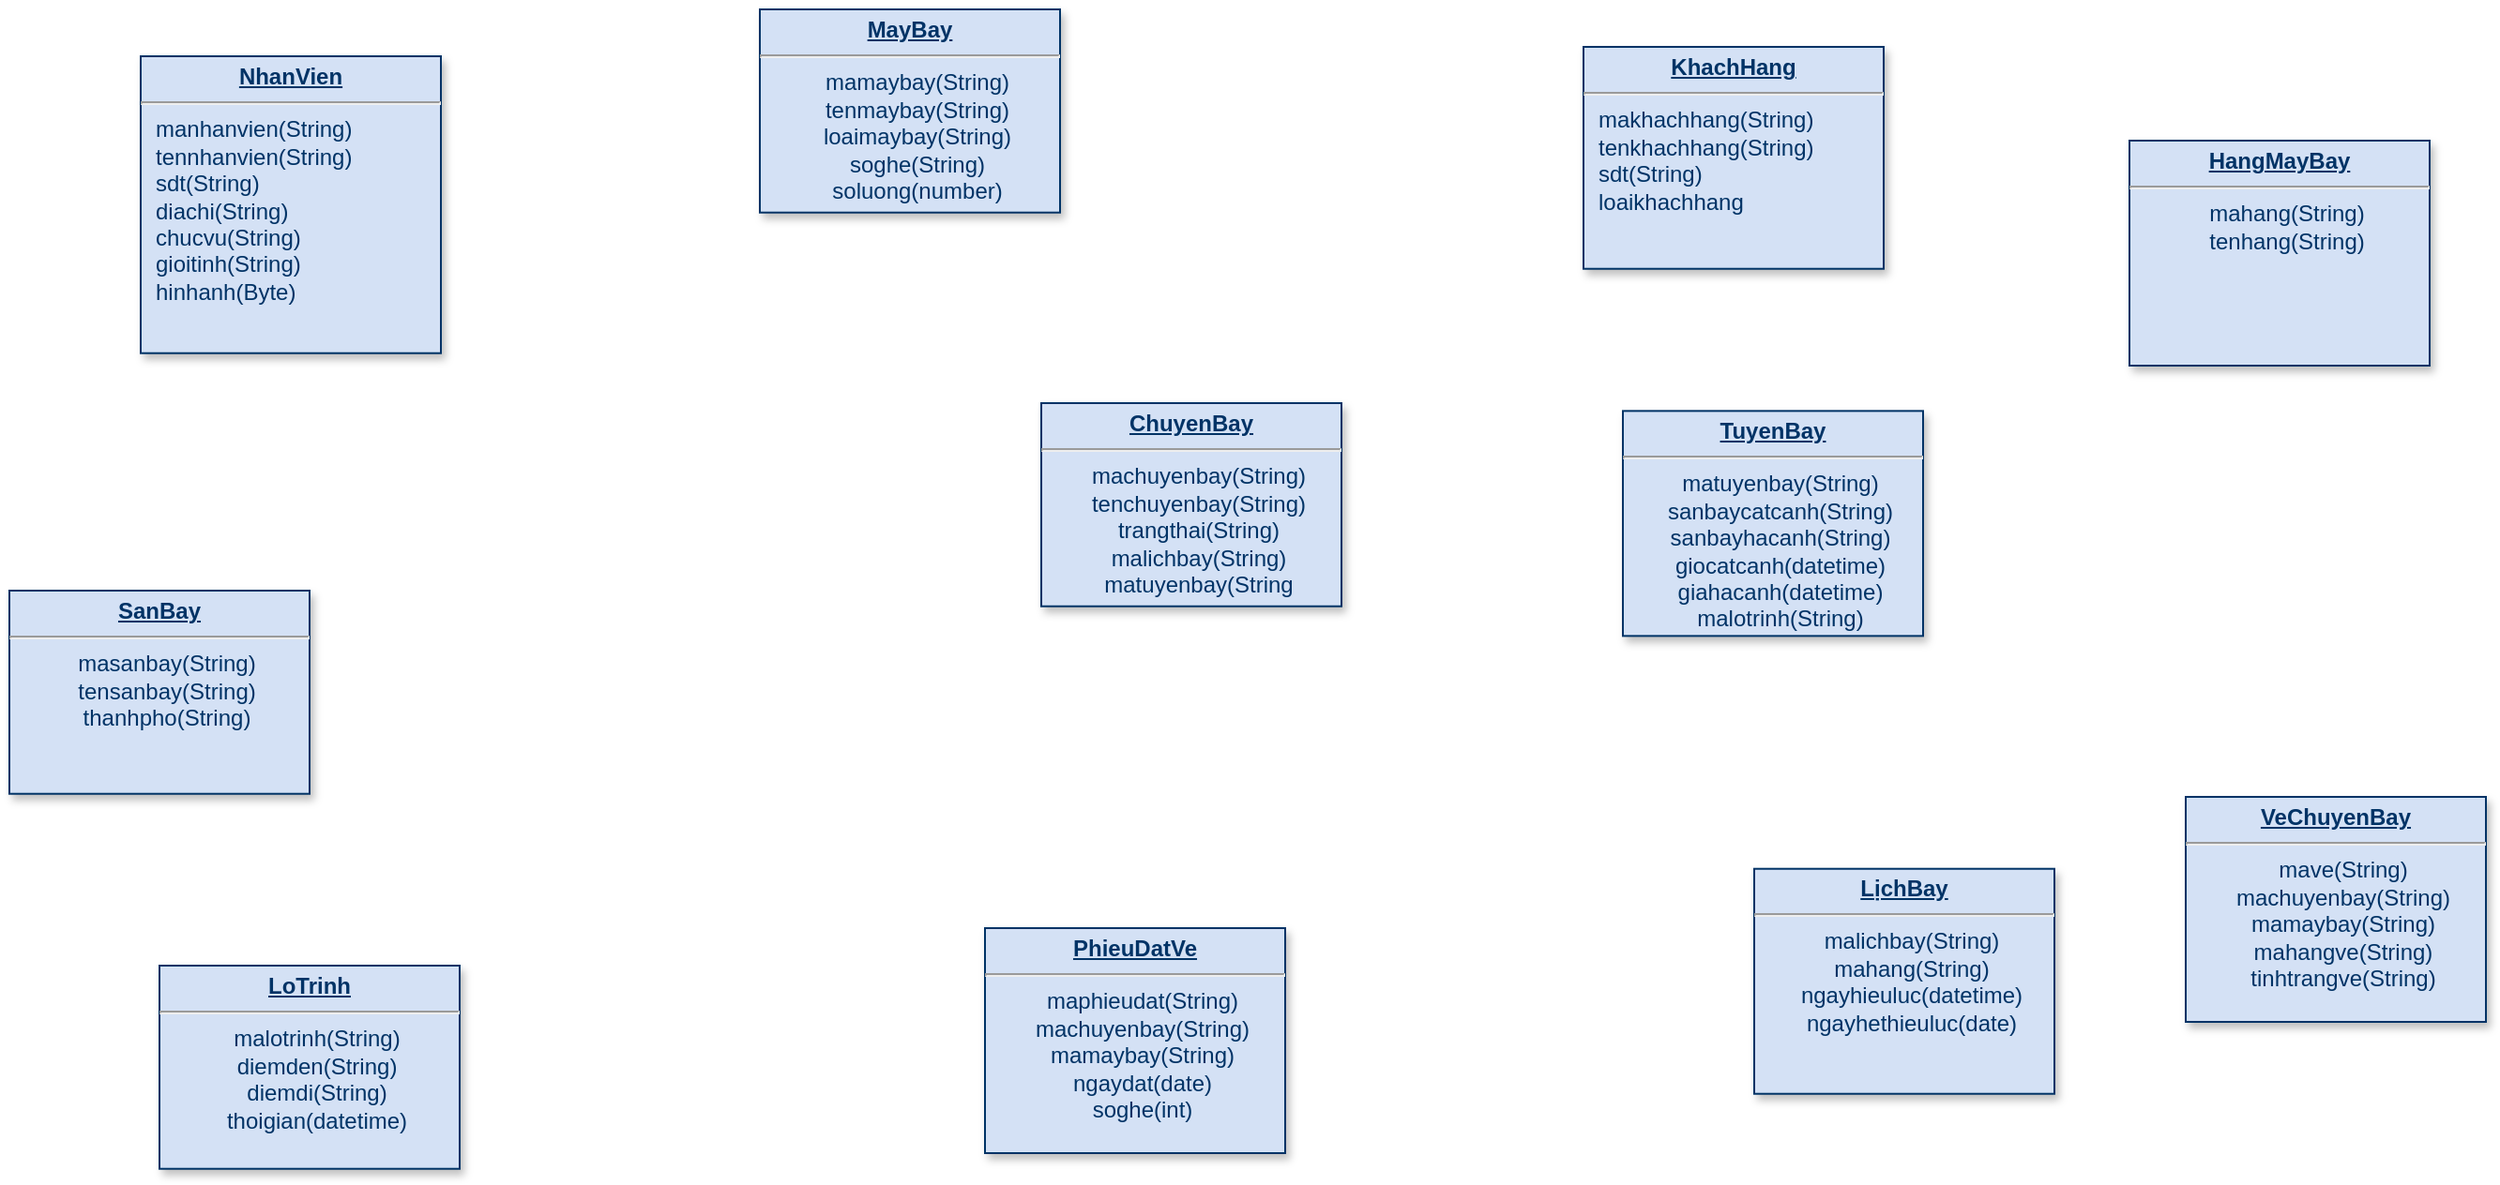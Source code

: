 <mxfile version="26.0.10">
  <diagram name="Page-1" id="efa7a0a1-bf9b-a30e-e6df-94a7791c09e9">
    <mxGraphModel dx="1500" dy="746" grid="1" gridSize="10" guides="1" tooltips="1" connect="1" arrows="1" fold="1" page="1" pageScale="1" pageWidth="826" pageHeight="1169" background="none" math="0" shadow="0">
      <root>
        <mxCell id="0" />
        <mxCell id="1" parent="0" />
        <mxCell id="19" value="&lt;p style=&quot;margin: 0px; margin-top: 4px; text-align: center; text-decoration: underline;&quot;&gt;&lt;b&gt;NhanVien&lt;/b&gt;&lt;/p&gt;&lt;hr&gt;&lt;p style=&quot;margin: 0px; margin-left: 8px;&quot;&gt;manhanvien(String)&lt;/p&gt;&lt;p style=&quot;margin: 0px; margin-left: 8px;&quot;&gt;tennhanvien(String)&lt;/p&gt;&lt;p style=&quot;margin: 0px; margin-left: 8px;&quot;&gt;sdt(String)&lt;/p&gt;&lt;p style=&quot;margin: 0px; margin-left: 8px;&quot;&gt;diachi(String)&lt;/p&gt;&lt;p style=&quot;margin: 0px; margin-left: 8px;&quot;&gt;chucvu(String)&lt;/p&gt;&lt;p style=&quot;margin: 0px; margin-left: 8px;&quot;&gt;gioitinh(String)&lt;/p&gt;&lt;p style=&quot;margin: 0px; margin-left: 8px;&quot;&gt;hinhanh(Byte)&lt;/p&gt;&lt;p style=&quot;margin: 0px; margin-left: 8px;&quot;&gt;&lt;br&gt;&lt;/p&gt;" style="verticalAlign=top;align=left;overflow=fill;fontSize=12;fontFamily=Helvetica;html=1;strokeColor=#003366;shadow=1;fillColor=#D4E1F5;fontColor=#003366" parent="1" vertex="1">
          <mxGeometry x="310" y="75.0" width="160" height="158.36" as="geometry" />
        </mxCell>
        <mxCell id="25" value="&lt;p style=&quot;margin: 4px 0px 0px; text-align: center;&quot;&gt;&lt;b&gt;&lt;u&gt;SanBay&lt;/u&gt;&lt;/b&gt;&lt;/p&gt;&lt;hr&gt;&lt;p style=&quot;text-align: center; margin: 0px 0px 0px 8px;&quot;&gt;masanbay(String)&lt;/p&gt;&lt;p style=&quot;text-align: center; margin: 0px 0px 0px 8px;&quot;&gt;tensanbay(String)&lt;/p&gt;&lt;p style=&quot;text-align: center; margin: 0px 0px 0px 8px;&quot;&gt;thanhpho(String)&lt;/p&gt;" style="verticalAlign=top;align=left;overflow=fill;fontSize=12;fontFamily=Helvetica;html=1;strokeColor=#003366;shadow=1;fillColor=#D4E1F5;fontColor=#003366" parent="1" vertex="1">
          <mxGeometry x="240" y="360" width="160" height="108.36" as="geometry" />
        </mxCell>
        <mxCell id="N1kc17jL521bx2-5t7SE-114" value="&lt;p style=&quot;margin: 0px; margin-top: 4px; text-align: center; text-decoration: underline;&quot;&gt;&lt;b&gt;KhachHang&lt;/b&gt;&lt;/p&gt;&lt;hr&gt;&lt;p style=&quot;margin: 0px; margin-left: 8px;&quot;&gt;makhachhang(String)&lt;/p&gt;&lt;p style=&quot;margin: 0px; margin-left: 8px;&quot;&gt;tenkhachhang(String)&lt;/p&gt;&lt;p style=&quot;margin: 0px; margin-left: 8px;&quot;&gt;sdt(String)&lt;/p&gt;&lt;p style=&quot;margin: 0px; margin-left: 8px;&quot;&gt;loaikhachhang&lt;/p&gt;&lt;p style=&quot;margin: 0px; margin-left: 8px;&quot;&gt;&lt;br&gt;&lt;/p&gt;&lt;p style=&quot;margin: 0px; margin-left: 8px;&quot;&gt;&lt;br&gt;&lt;/p&gt;" style="verticalAlign=top;align=left;overflow=fill;fontSize=12;fontFamily=Helvetica;html=1;strokeColor=#003366;shadow=1;fillColor=#D4E1F5;fontColor=#003366" vertex="1" parent="1">
          <mxGeometry x="1079" y="70" width="160" height="118.36" as="geometry" />
        </mxCell>
        <mxCell id="N1kc17jL521bx2-5t7SE-115" value="&lt;p style=&quot;margin: 4px 0px 0px; text-align: center;&quot;&gt;&lt;b&gt;&lt;u&gt;MayBay&lt;/u&gt;&lt;/b&gt;&lt;/p&gt;&lt;hr&gt;&lt;p style=&quot;text-align: center; margin: 0px 0px 0px 8px;&quot;&gt;mamaybay(String)&lt;/p&gt;&lt;p style=&quot;text-align: center; margin: 0px 0px 0px 8px;&quot;&gt;tenmaybay(String)&lt;/p&gt;&lt;p style=&quot;text-align: center; margin: 0px 0px 0px 8px;&quot;&gt;loaimaybay(String)&lt;/p&gt;&lt;p style=&quot;text-align: center; margin: 0px 0px 0px 8px;&quot;&gt;soghe(String)&lt;/p&gt;&lt;p style=&quot;text-align: center; margin: 0px 0px 0px 8px;&quot;&gt;soluong(number)&lt;/p&gt;" style="verticalAlign=top;align=left;overflow=fill;fontSize=12;fontFamily=Helvetica;html=1;strokeColor=#003366;shadow=1;fillColor=#D4E1F5;fontColor=#003366" vertex="1" parent="1">
          <mxGeometry x="640" y="50" width="160" height="108.36" as="geometry" />
        </mxCell>
        <mxCell id="N1kc17jL521bx2-5t7SE-116" value="&lt;p style=&quot;margin: 4px 0px 0px; text-align: center;&quot;&gt;&lt;b&gt;&lt;u&gt;LoTrinh&lt;/u&gt;&lt;/b&gt;&lt;/p&gt;&lt;hr&gt;&lt;p style=&quot;text-align: center; margin: 0px 0px 0px 8px;&quot;&gt;malotrinh(String)&lt;/p&gt;&lt;p style=&quot;text-align: center; margin: 0px 0px 0px 8px;&quot;&gt;diemden(String)&lt;/p&gt;&lt;p style=&quot;text-align: center; margin: 0px 0px 0px 8px;&quot;&gt;diemdi(String)&lt;/p&gt;&lt;p style=&quot;text-align: center; margin: 0px 0px 0px 8px;&quot;&gt;thoigian(datetime)&lt;/p&gt;" style="verticalAlign=top;align=left;overflow=fill;fontSize=12;fontFamily=Helvetica;html=1;strokeColor=#003366;shadow=1;fillColor=#D4E1F5;fontColor=#003366" vertex="1" parent="1">
          <mxGeometry x="320" y="560" width="160" height="108.36" as="geometry" />
        </mxCell>
        <mxCell id="N1kc17jL521bx2-5t7SE-117" value="&lt;p style=&quot;margin: 4px 0px 0px; text-align: center;&quot;&gt;&lt;b&gt;&lt;u&gt;ChuyenBay&lt;/u&gt;&lt;/b&gt;&lt;/p&gt;&lt;hr&gt;&lt;p style=&quot;text-align: center; margin: 0px 0px 0px 8px;&quot;&gt;machuyenbay(String)&lt;/p&gt;&lt;p style=&quot;text-align: center; margin: 0px 0px 0px 8px;&quot;&gt;tenchuyenbay(String)&lt;/p&gt;&lt;p style=&quot;text-align: center; margin: 0px 0px 0px 8px;&quot;&gt;trangthai(String)&lt;/p&gt;&lt;p style=&quot;text-align: center; margin: 0px 0px 0px 8px;&quot;&gt;malichbay(String)&lt;/p&gt;&lt;p style=&quot;text-align: center; margin: 0px 0px 0px 8px;&quot;&gt;matuyenbay(String&lt;/p&gt;&lt;p style=&quot;text-align: center; margin: 0px 0px 0px 8px;&quot;&gt;&lt;br&gt;&lt;/p&gt;" style="verticalAlign=top;align=left;overflow=fill;fontSize=12;fontFamily=Helvetica;html=1;strokeColor=#003366;shadow=1;fillColor=#D4E1F5;fontColor=#003366" vertex="1" parent="1">
          <mxGeometry x="790" y="260" width="160" height="108.36" as="geometry" />
        </mxCell>
        <mxCell id="N1kc17jL521bx2-5t7SE-118" value="&lt;p style=&quot;margin: 4px 0px 0px; text-align: center;&quot;&gt;&lt;b&gt;&lt;u&gt;TuyenBay&lt;/u&gt;&lt;/b&gt;&lt;/p&gt;&lt;hr&gt;&lt;p style=&quot;text-align: center; margin: 0px 0px 0px 8px;&quot;&gt;matuyenbay(String)&lt;/p&gt;&lt;p style=&quot;text-align: center; margin: 0px 0px 0px 8px;&quot;&gt;sanbaycatcanh(String)&lt;/p&gt;&lt;p style=&quot;text-align: center; margin: 0px 0px 0px 8px;&quot;&gt;sanbayhacanh(String)&lt;/p&gt;&lt;p style=&quot;text-align: center; margin: 0px 0px 0px 8px;&quot;&gt;giocatcanh(datetime)&lt;/p&gt;&lt;p style=&quot;text-align: center; margin: 0px 0px 0px 8px;&quot;&gt;giahacanh(datetime)&lt;/p&gt;&lt;p style=&quot;text-align: center; margin: 0px 0px 0px 8px;&quot;&gt;malotrinh(String)&lt;/p&gt;&lt;p style=&quot;text-align: center; margin: 0px 0px 0px 8px;&quot;&gt;&lt;br&gt;&lt;/p&gt;" style="verticalAlign=top;align=left;overflow=fill;fontSize=12;fontFamily=Helvetica;html=1;strokeColor=#003366;shadow=1;fillColor=#D4E1F5;fontColor=#003366" vertex="1" parent="1">
          <mxGeometry x="1100" y="264.18" width="160" height="120" as="geometry" />
        </mxCell>
        <mxCell id="N1kc17jL521bx2-5t7SE-119" value="&lt;p style=&quot;margin: 4px 0px 0px; text-align: center;&quot;&gt;&lt;b&gt;&lt;u&gt;HangMayBay&lt;/u&gt;&lt;/b&gt;&lt;/p&gt;&lt;hr&gt;&lt;p style=&quot;text-align: center; margin: 0px 0px 0px 8px;&quot;&gt;mahang(String)&lt;/p&gt;&lt;p style=&quot;text-align: center; margin: 0px 0px 0px 8px;&quot;&gt;tenhang(String)&lt;/p&gt;&lt;p style=&quot;text-align: center; margin: 0px 0px 0px 8px;&quot;&gt;&lt;br&gt;&lt;/p&gt;" style="verticalAlign=top;align=left;overflow=fill;fontSize=12;fontFamily=Helvetica;html=1;strokeColor=#003366;shadow=1;fillColor=#D4E1F5;fontColor=#003366" vertex="1" parent="1">
          <mxGeometry x="1370" y="120.0" width="160" height="120" as="geometry" />
        </mxCell>
        <mxCell id="N1kc17jL521bx2-5t7SE-120" value="&lt;p style=&quot;margin: 4px 0px 0px; text-align: center;&quot;&gt;&lt;b&gt;&lt;u&gt;L&lt;/u&gt;&lt;/b&gt;&lt;span style=&quot;background-color: transparent; text-align: left;&quot;&gt;&lt;b&gt;&lt;u&gt;ịchBay&lt;/u&gt;&lt;/b&gt;&lt;/span&gt;&lt;/p&gt;&lt;hr&gt;&lt;p style=&quot;text-align: center; margin: 0px 0px 0px 8px;&quot;&gt;malichbay(String)&lt;/p&gt;&lt;p style=&quot;text-align: center; margin: 0px 0px 0px 8px;&quot;&gt;mahang(String)&lt;/p&gt;&lt;p style=&quot;text-align: center; margin: 0px 0px 0px 8px;&quot;&gt;ngayhieuluc(datetime)&lt;/p&gt;&lt;p style=&quot;text-align: center; margin: 0px 0px 0px 8px;&quot;&gt;ngayhethieuluc(date)&lt;/p&gt;&lt;p style=&quot;text-align: center; margin: 0px 0px 0px 8px;&quot;&gt;&lt;br&gt;&lt;/p&gt;" style="verticalAlign=top;align=left;overflow=fill;fontSize=12;fontFamily=Helvetica;html=1;strokeColor=#003366;shadow=1;fillColor=#D4E1F5;fontColor=#003366" vertex="1" parent="1">
          <mxGeometry x="1170" y="508.36" width="160" height="120" as="geometry" />
        </mxCell>
        <mxCell id="N1kc17jL521bx2-5t7SE-121" value="&lt;p style=&quot;margin: 4px 0px 0px; text-align: center;&quot;&gt;&lt;b&gt;&lt;u&gt;PhieuDatVe&lt;/u&gt;&lt;/b&gt;&lt;/p&gt;&lt;hr&gt;&lt;p style=&quot;text-align: center; margin: 0px 0px 0px 8px;&quot;&gt;maphieudat(String)&lt;/p&gt;&lt;p style=&quot;text-align: center; margin: 0px 0px 0px 8px;&quot;&gt;machuyenbay(String)&lt;/p&gt;&lt;p style=&quot;text-align: center; margin: 0px 0px 0px 8px;&quot;&gt;mamaybay(String)&lt;/p&gt;&lt;p style=&quot;text-align: center; margin: 0px 0px 0px 8px;&quot;&gt;ngaydat(date)&lt;/p&gt;&lt;p style=&quot;text-align: center; margin: 0px 0px 0px 8px;&quot;&gt;soghe(int)&lt;/p&gt;&lt;p style=&quot;text-align: center; margin: 0px 0px 0px 8px;&quot;&gt;&lt;br&gt;&lt;/p&gt;" style="verticalAlign=top;align=left;overflow=fill;fontSize=12;fontFamily=Helvetica;html=1;strokeColor=#003366;shadow=1;fillColor=#D4E1F5;fontColor=#003366" vertex="1" parent="1">
          <mxGeometry x="760" y="540" width="160" height="120" as="geometry" />
        </mxCell>
        <mxCell id="N1kc17jL521bx2-5t7SE-122" value="&lt;p style=&quot;margin: 4px 0px 0px; text-align: center;&quot;&gt;&lt;b&gt;&lt;u&gt;VeChuyenBay&lt;/u&gt;&lt;/b&gt;&lt;/p&gt;&lt;hr&gt;&lt;p style=&quot;text-align: center; margin: 0px 0px 0px 8px;&quot;&gt;mave(String)&lt;/p&gt;&lt;p style=&quot;text-align: center; margin: 0px 0px 0px 8px;&quot;&gt;machuyenbay(String)&lt;/p&gt;&lt;p style=&quot;text-align: center; margin: 0px 0px 0px 8px;&quot;&gt;mamaybay(String)&lt;/p&gt;&lt;p style=&quot;text-align: center; margin: 0px 0px 0px 8px;&quot;&gt;mahangve(String)&lt;/p&gt;&lt;p style=&quot;text-align: center; margin: 0px 0px 0px 8px;&quot;&gt;tinhtrangve(String)&lt;/p&gt;&lt;p style=&quot;text-align: center; margin: 0px 0px 0px 8px;&quot;&gt;&lt;br&gt;&lt;/p&gt;" style="verticalAlign=top;align=left;overflow=fill;fontSize=12;fontFamily=Helvetica;html=1;strokeColor=#003366;shadow=1;fillColor=#D4E1F5;fontColor=#003366" vertex="1" parent="1">
          <mxGeometry x="1400" y="470" width="160" height="120" as="geometry" />
        </mxCell>
      </root>
    </mxGraphModel>
  </diagram>
</mxfile>
